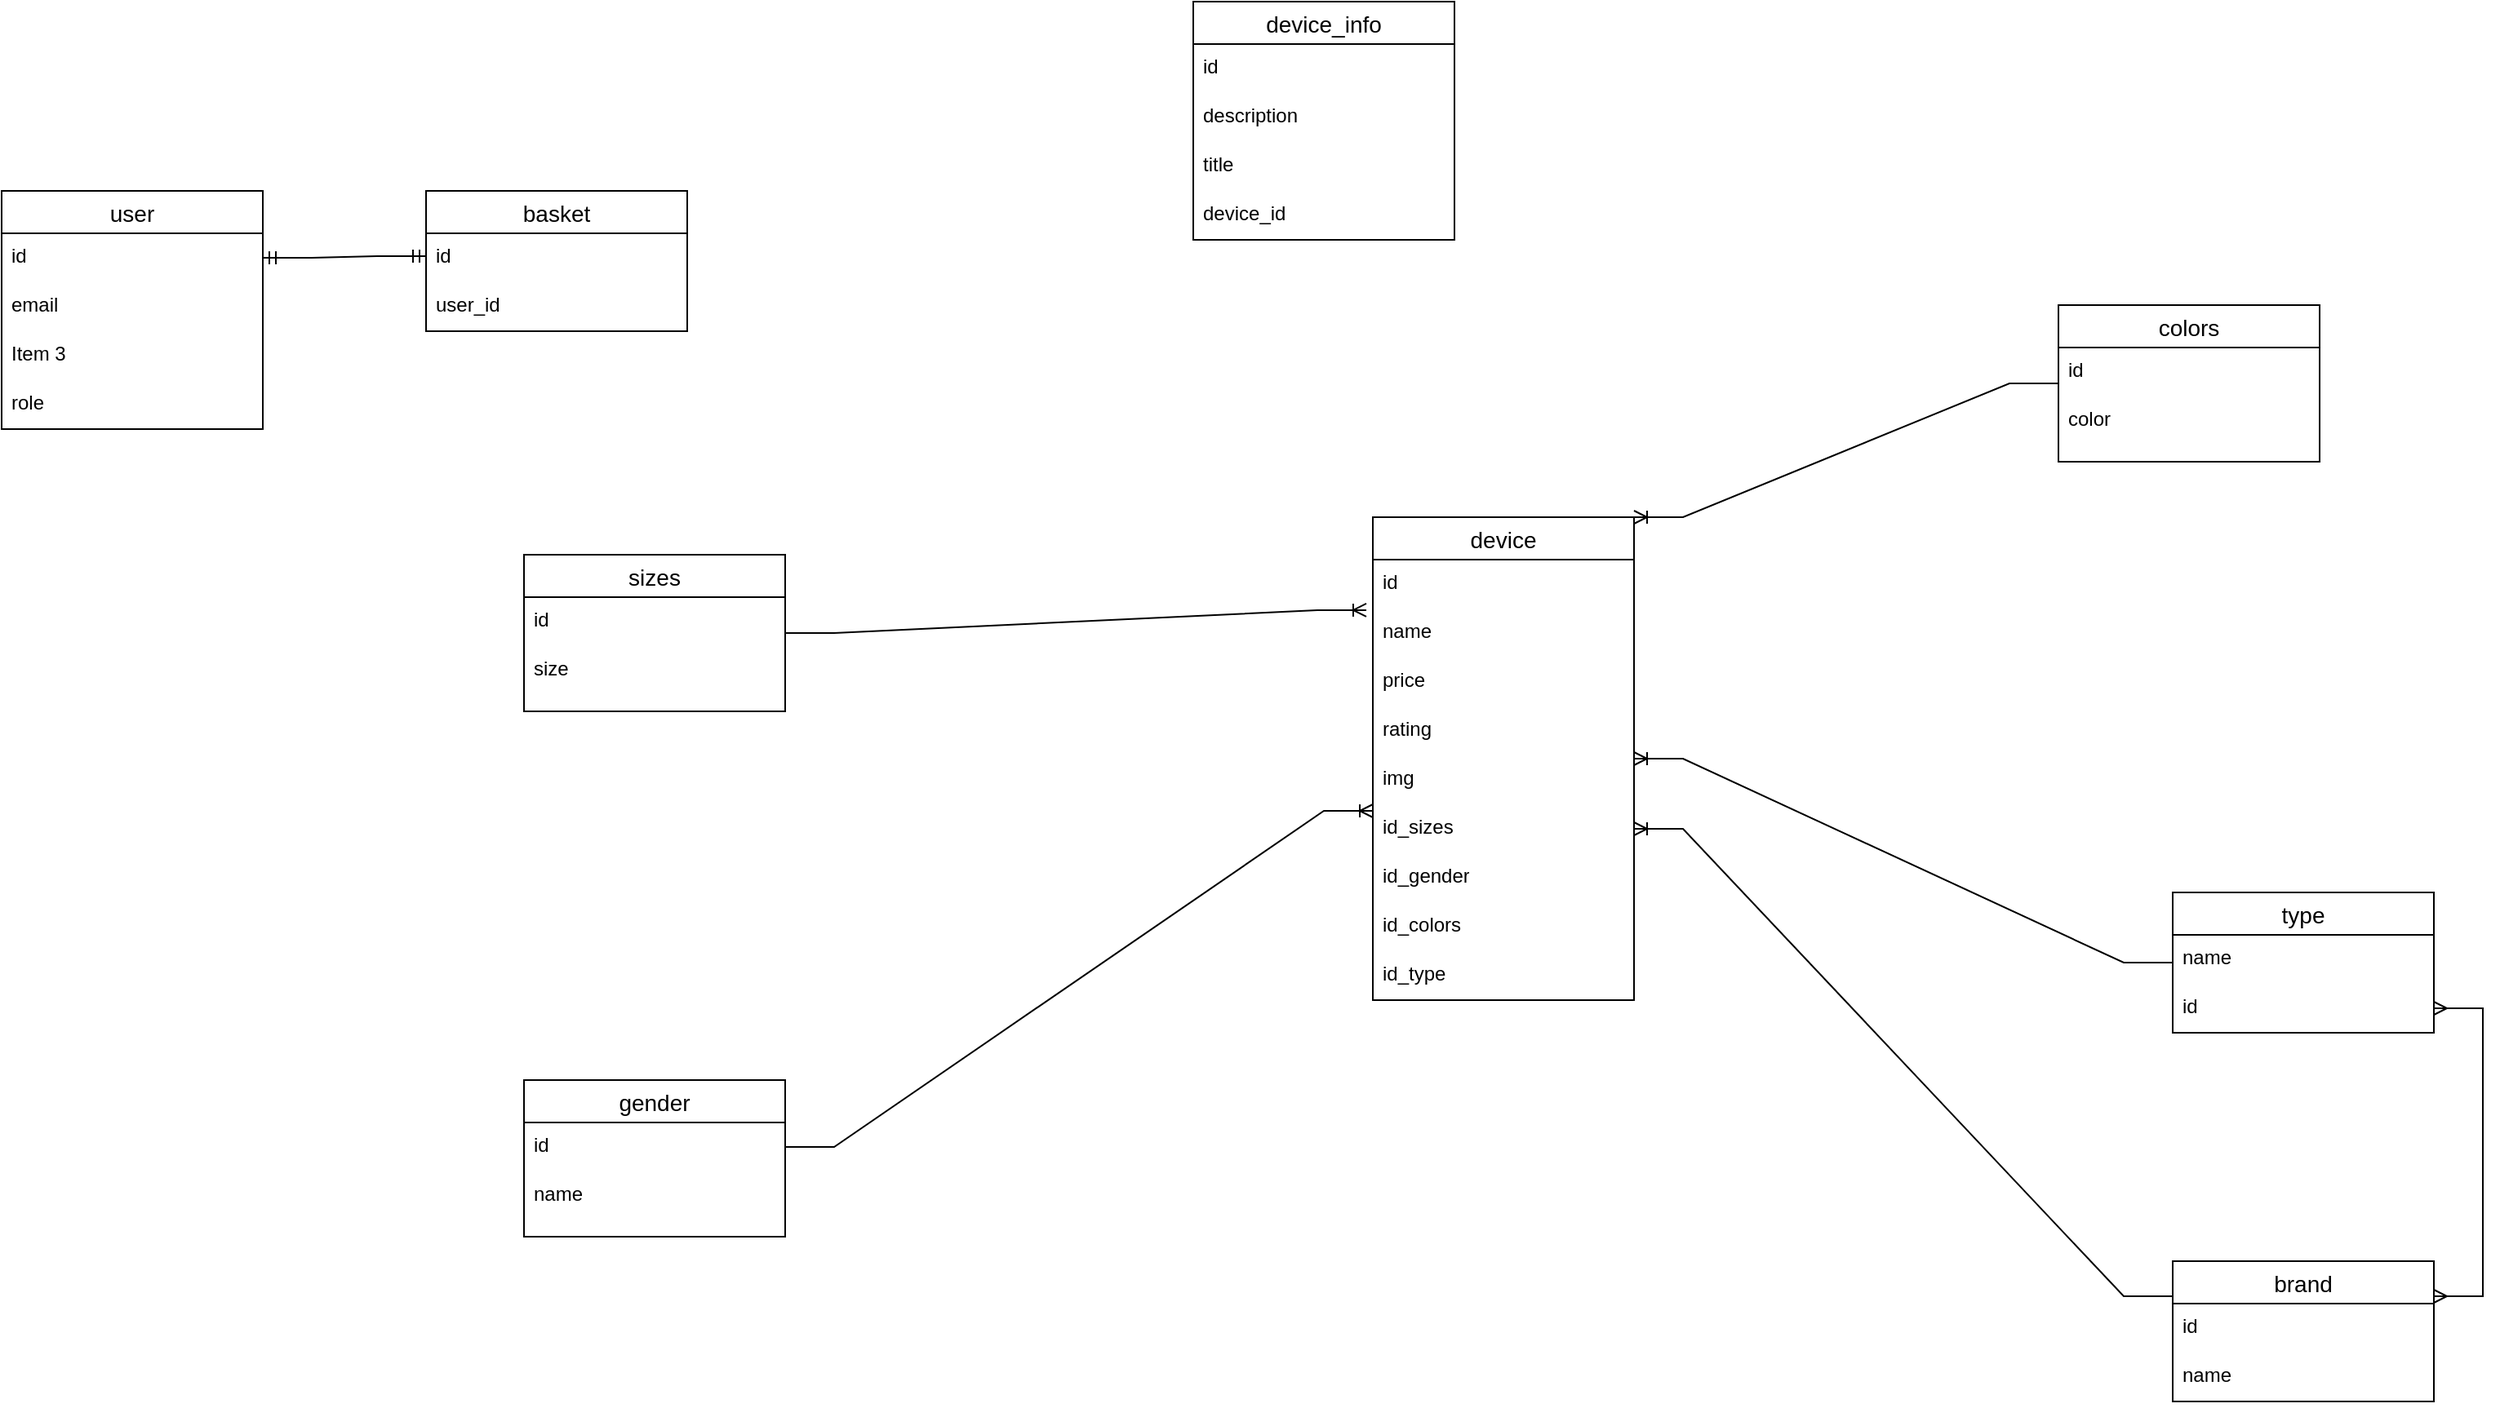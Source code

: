 <mxfile version="22.1.5" type="github">
  <diagram name="Страница — 1" id="BkeKsoSUog5H58KIZoCJ">
    <mxGraphModel dx="1999" dy="2306" grid="1" gridSize="10" guides="1" tooltips="1" connect="1" arrows="1" fold="1" page="1" pageScale="1" pageWidth="827" pageHeight="1169" math="0" shadow="0">
      <root>
        <mxCell id="0" />
        <mxCell id="1" parent="0" />
        <mxCell id="E9d0BQ1NA0lWTDnP4c_m-1" value="user" style="swimlane;fontStyle=0;childLayout=stackLayout;horizontal=1;startSize=26;horizontalStack=0;resizeParent=1;resizeParentMax=0;resizeLast=0;collapsible=1;marginBottom=0;align=center;fontSize=14;" vertex="1" parent="1">
          <mxGeometry x="110" y="40" width="160" height="146" as="geometry" />
        </mxCell>
        <mxCell id="E9d0BQ1NA0lWTDnP4c_m-2" value="id" style="text;strokeColor=none;fillColor=none;spacingLeft=4;spacingRight=4;overflow=hidden;rotatable=0;points=[[0,0.5],[1,0.5]];portConstraint=eastwest;fontSize=12;whiteSpace=wrap;html=1;" vertex="1" parent="E9d0BQ1NA0lWTDnP4c_m-1">
          <mxGeometry y="26" width="160" height="30" as="geometry" />
        </mxCell>
        <mxCell id="E9d0BQ1NA0lWTDnP4c_m-3" value="email" style="text;strokeColor=none;fillColor=none;spacingLeft=4;spacingRight=4;overflow=hidden;rotatable=0;points=[[0,0.5],[1,0.5]];portConstraint=eastwest;fontSize=12;whiteSpace=wrap;html=1;" vertex="1" parent="E9d0BQ1NA0lWTDnP4c_m-1">
          <mxGeometry y="56" width="160" height="30" as="geometry" />
        </mxCell>
        <mxCell id="E9d0BQ1NA0lWTDnP4c_m-4" value="Item 3" style="text;strokeColor=none;fillColor=none;spacingLeft=4;spacingRight=4;overflow=hidden;rotatable=0;points=[[0,0.5],[1,0.5]];portConstraint=eastwest;fontSize=12;whiteSpace=wrap;html=1;" vertex="1" parent="E9d0BQ1NA0lWTDnP4c_m-1">
          <mxGeometry y="86" width="160" height="30" as="geometry" />
        </mxCell>
        <mxCell id="E9d0BQ1NA0lWTDnP4c_m-6" value="role" style="text;strokeColor=none;fillColor=none;spacingLeft=4;spacingRight=4;overflow=hidden;rotatable=0;points=[[0,0.5],[1,0.5]];portConstraint=eastwest;fontSize=12;whiteSpace=wrap;html=1;" vertex="1" parent="E9d0BQ1NA0lWTDnP4c_m-1">
          <mxGeometry y="116" width="160" height="30" as="geometry" />
        </mxCell>
        <mxCell id="E9d0BQ1NA0lWTDnP4c_m-7" value="basket" style="swimlane;fontStyle=0;childLayout=stackLayout;horizontal=1;startSize=26;horizontalStack=0;resizeParent=1;resizeParentMax=0;resizeLast=0;collapsible=1;marginBottom=0;align=center;fontSize=14;" vertex="1" parent="1">
          <mxGeometry x="370" y="40" width="160" height="86" as="geometry" />
        </mxCell>
        <mxCell id="E9d0BQ1NA0lWTDnP4c_m-8" value="id" style="text;strokeColor=none;fillColor=none;spacingLeft=4;spacingRight=4;overflow=hidden;rotatable=0;points=[[0,0.5],[1,0.5]];portConstraint=eastwest;fontSize=12;whiteSpace=wrap;html=1;" vertex="1" parent="E9d0BQ1NA0lWTDnP4c_m-7">
          <mxGeometry y="26" width="160" height="30" as="geometry" />
        </mxCell>
        <mxCell id="E9d0BQ1NA0lWTDnP4c_m-9" value="user_id" style="text;strokeColor=none;fillColor=none;spacingLeft=4;spacingRight=4;overflow=hidden;rotatable=0;points=[[0,0.5],[1,0.5]];portConstraint=eastwest;fontSize=12;whiteSpace=wrap;html=1;" vertex="1" parent="E9d0BQ1NA0lWTDnP4c_m-7">
          <mxGeometry y="56" width="160" height="30" as="geometry" />
        </mxCell>
        <mxCell id="E9d0BQ1NA0lWTDnP4c_m-11" value="" style="edgeStyle=entityRelationEdgeStyle;fontSize=12;html=1;endArrow=ERmandOne;startArrow=ERmandOne;rounded=0;exitX=1;exitY=0.5;exitDx=0;exitDy=0;" edge="1" parent="1" source="E9d0BQ1NA0lWTDnP4c_m-2">
          <mxGeometry width="100" height="100" relative="1" as="geometry">
            <mxPoint x="270" y="180" as="sourcePoint" />
            <mxPoint x="370" y="80" as="targetPoint" />
          </mxGeometry>
        </mxCell>
        <mxCell id="E9d0BQ1NA0lWTDnP4c_m-12" value="colors" style="swimlane;fontStyle=0;childLayout=stackLayout;horizontal=1;startSize=26;horizontalStack=0;resizeParent=1;resizeParentMax=0;resizeLast=0;collapsible=1;marginBottom=0;align=center;fontSize=14;" vertex="1" parent="1">
          <mxGeometry x="1370" y="110" width="160" height="96" as="geometry" />
        </mxCell>
        <mxCell id="E9d0BQ1NA0lWTDnP4c_m-13" value="id" style="text;strokeColor=none;fillColor=none;spacingLeft=4;spacingRight=4;overflow=hidden;rotatable=0;points=[[0,0.5],[1,0.5]];portConstraint=eastwest;fontSize=12;whiteSpace=wrap;html=1;" vertex="1" parent="E9d0BQ1NA0lWTDnP4c_m-12">
          <mxGeometry y="26" width="160" height="30" as="geometry" />
        </mxCell>
        <mxCell id="E9d0BQ1NA0lWTDnP4c_m-14" value="color" style="text;strokeColor=none;fillColor=none;spacingLeft=4;spacingRight=4;overflow=hidden;rotatable=0;points=[[0,0.5],[1,0.5]];portConstraint=eastwest;fontSize=12;whiteSpace=wrap;html=1;" vertex="1" parent="E9d0BQ1NA0lWTDnP4c_m-12">
          <mxGeometry y="56" width="160" height="34" as="geometry" />
        </mxCell>
        <mxCell id="E9d0BQ1NA0lWTDnP4c_m-15" value="Item 3" style="text;strokeColor=none;fillColor=none;spacingLeft=4;spacingRight=4;overflow=hidden;rotatable=0;points=[[0,0.5],[1,0.5]];portConstraint=eastwest;fontSize=12;whiteSpace=wrap;html=1;" vertex="1" parent="E9d0BQ1NA0lWTDnP4c_m-12">
          <mxGeometry y="90" width="160" height="6" as="geometry" />
        </mxCell>
        <mxCell id="E9d0BQ1NA0lWTDnP4c_m-16" value="gender" style="swimlane;fontStyle=0;childLayout=stackLayout;horizontal=1;startSize=26;horizontalStack=0;resizeParent=1;resizeParentMax=0;resizeLast=0;collapsible=1;marginBottom=0;align=center;fontSize=14;" vertex="1" parent="1">
          <mxGeometry x="430" y="585" width="160" height="96" as="geometry" />
        </mxCell>
        <mxCell id="E9d0BQ1NA0lWTDnP4c_m-17" value="id" style="text;strokeColor=none;fillColor=none;spacingLeft=4;spacingRight=4;overflow=hidden;rotatable=0;points=[[0,0.5],[1,0.5]];portConstraint=eastwest;fontSize=12;whiteSpace=wrap;html=1;" vertex="1" parent="E9d0BQ1NA0lWTDnP4c_m-16">
          <mxGeometry y="26" width="160" height="30" as="geometry" />
        </mxCell>
        <mxCell id="E9d0BQ1NA0lWTDnP4c_m-18" value="name" style="text;strokeColor=none;fillColor=none;spacingLeft=4;spacingRight=4;overflow=hidden;rotatable=0;points=[[0,0.5],[1,0.5]];portConstraint=eastwest;fontSize=12;whiteSpace=wrap;html=1;" vertex="1" parent="E9d0BQ1NA0lWTDnP4c_m-16">
          <mxGeometry y="56" width="160" height="34" as="geometry" />
        </mxCell>
        <mxCell id="E9d0BQ1NA0lWTDnP4c_m-19" value="Item 3" style="text;strokeColor=none;fillColor=none;spacingLeft=4;spacingRight=4;overflow=hidden;rotatable=0;points=[[0,0.5],[1,0.5]];portConstraint=eastwest;fontSize=12;whiteSpace=wrap;html=1;" vertex="1" parent="E9d0BQ1NA0lWTDnP4c_m-16">
          <mxGeometry y="90" width="160" height="6" as="geometry" />
        </mxCell>
        <mxCell id="E9d0BQ1NA0lWTDnP4c_m-20" value="sizes" style="swimlane;fontStyle=0;childLayout=stackLayout;horizontal=1;startSize=26;horizontalStack=0;resizeParent=1;resizeParentMax=0;resizeLast=0;collapsible=1;marginBottom=0;align=center;fontSize=14;" vertex="1" parent="1">
          <mxGeometry x="430" y="263" width="160" height="96" as="geometry" />
        </mxCell>
        <mxCell id="E9d0BQ1NA0lWTDnP4c_m-21" value="id" style="text;strokeColor=none;fillColor=none;spacingLeft=4;spacingRight=4;overflow=hidden;rotatable=0;points=[[0,0.5],[1,0.5]];portConstraint=eastwest;fontSize=12;whiteSpace=wrap;html=1;" vertex="1" parent="E9d0BQ1NA0lWTDnP4c_m-20">
          <mxGeometry y="26" width="160" height="30" as="geometry" />
        </mxCell>
        <mxCell id="E9d0BQ1NA0lWTDnP4c_m-22" value="size" style="text;strokeColor=none;fillColor=none;spacingLeft=4;spacingRight=4;overflow=hidden;rotatable=0;points=[[0,0.5],[1,0.5]];portConstraint=eastwest;fontSize=12;whiteSpace=wrap;html=1;" vertex="1" parent="E9d0BQ1NA0lWTDnP4c_m-20">
          <mxGeometry y="56" width="160" height="34" as="geometry" />
        </mxCell>
        <mxCell id="E9d0BQ1NA0lWTDnP4c_m-23" value="Item 3" style="text;strokeColor=none;fillColor=none;spacingLeft=4;spacingRight=4;overflow=hidden;rotatable=0;points=[[0,0.5],[1,0.5]];portConstraint=eastwest;fontSize=12;whiteSpace=wrap;html=1;" vertex="1" parent="E9d0BQ1NA0lWTDnP4c_m-20">
          <mxGeometry y="90" width="160" height="6" as="geometry" />
        </mxCell>
        <mxCell id="E9d0BQ1NA0lWTDnP4c_m-24" value="device" style="swimlane;fontStyle=0;childLayout=stackLayout;horizontal=1;startSize=26;horizontalStack=0;resizeParent=1;resizeParentMax=0;resizeLast=0;collapsible=1;marginBottom=0;align=center;fontSize=14;" vertex="1" parent="1">
          <mxGeometry x="950" y="240" width="160" height="296" as="geometry" />
        </mxCell>
        <mxCell id="E9d0BQ1NA0lWTDnP4c_m-25" value="id" style="text;strokeColor=none;fillColor=none;spacingLeft=4;spacingRight=4;overflow=hidden;rotatable=0;points=[[0,0.5],[1,0.5]];portConstraint=eastwest;fontSize=12;whiteSpace=wrap;html=1;" vertex="1" parent="E9d0BQ1NA0lWTDnP4c_m-24">
          <mxGeometry y="26" width="160" height="30" as="geometry" />
        </mxCell>
        <mxCell id="E9d0BQ1NA0lWTDnP4c_m-26" value="name" style="text;strokeColor=none;fillColor=none;spacingLeft=4;spacingRight=4;overflow=hidden;rotatable=0;points=[[0,0.5],[1,0.5]];portConstraint=eastwest;fontSize=12;whiteSpace=wrap;html=1;" vertex="1" parent="E9d0BQ1NA0lWTDnP4c_m-24">
          <mxGeometry y="56" width="160" height="30" as="geometry" />
        </mxCell>
        <mxCell id="E9d0BQ1NA0lWTDnP4c_m-30" value="price" style="text;strokeColor=none;fillColor=none;spacingLeft=4;spacingRight=4;overflow=hidden;rotatable=0;points=[[0,0.5],[1,0.5]];portConstraint=eastwest;fontSize=12;whiteSpace=wrap;html=1;" vertex="1" parent="E9d0BQ1NA0lWTDnP4c_m-24">
          <mxGeometry y="86" width="160" height="30" as="geometry" />
        </mxCell>
        <mxCell id="E9d0BQ1NA0lWTDnP4c_m-28" value="rating" style="text;strokeColor=none;fillColor=none;spacingLeft=4;spacingRight=4;overflow=hidden;rotatable=0;points=[[0,0.5],[1,0.5]];portConstraint=eastwest;fontSize=12;whiteSpace=wrap;html=1;" vertex="1" parent="E9d0BQ1NA0lWTDnP4c_m-24">
          <mxGeometry y="116" width="160" height="30" as="geometry" />
        </mxCell>
        <mxCell id="E9d0BQ1NA0lWTDnP4c_m-36" value="img" style="text;strokeColor=none;fillColor=none;spacingLeft=4;spacingRight=4;overflow=hidden;rotatable=0;points=[[0,0.5],[1,0.5]];portConstraint=eastwest;fontSize=12;whiteSpace=wrap;html=1;" vertex="1" parent="E9d0BQ1NA0lWTDnP4c_m-24">
          <mxGeometry y="146" width="160" height="30" as="geometry" />
        </mxCell>
        <mxCell id="E9d0BQ1NA0lWTDnP4c_m-37" value="id_sizes" style="text;strokeColor=none;fillColor=none;spacingLeft=4;spacingRight=4;overflow=hidden;rotatable=0;points=[[0,0.5],[1,0.5]];portConstraint=eastwest;fontSize=12;whiteSpace=wrap;html=1;" vertex="1" parent="E9d0BQ1NA0lWTDnP4c_m-24">
          <mxGeometry y="176" width="160" height="30" as="geometry" />
        </mxCell>
        <mxCell id="E9d0BQ1NA0lWTDnP4c_m-38" value="id_gender" style="text;strokeColor=none;fillColor=none;spacingLeft=4;spacingRight=4;overflow=hidden;rotatable=0;points=[[0,0.5],[1,0.5]];portConstraint=eastwest;fontSize=12;whiteSpace=wrap;html=1;" vertex="1" parent="E9d0BQ1NA0lWTDnP4c_m-24">
          <mxGeometry y="206" width="160" height="30" as="geometry" />
        </mxCell>
        <mxCell id="E9d0BQ1NA0lWTDnP4c_m-39" value="id_colors" style="text;strokeColor=none;fillColor=none;spacingLeft=4;spacingRight=4;overflow=hidden;rotatable=0;points=[[0,0.5],[1,0.5]];portConstraint=eastwest;fontSize=12;whiteSpace=wrap;html=1;" vertex="1" parent="E9d0BQ1NA0lWTDnP4c_m-24">
          <mxGeometry y="236" width="160" height="30" as="geometry" />
        </mxCell>
        <mxCell id="E9d0BQ1NA0lWTDnP4c_m-49" value="id_type" style="text;strokeColor=none;fillColor=none;spacingLeft=4;spacingRight=4;overflow=hidden;rotatable=0;points=[[0,0.5],[1,0.5]];portConstraint=eastwest;fontSize=12;whiteSpace=wrap;html=1;" vertex="1" parent="E9d0BQ1NA0lWTDnP4c_m-24">
          <mxGeometry y="266" width="160" height="30" as="geometry" />
        </mxCell>
        <mxCell id="E9d0BQ1NA0lWTDnP4c_m-40" value="type" style="swimlane;fontStyle=0;childLayout=stackLayout;horizontal=1;startSize=26;horizontalStack=0;resizeParent=1;resizeParentMax=0;resizeLast=0;collapsible=1;marginBottom=0;align=center;fontSize=14;" vertex="1" parent="1">
          <mxGeometry x="1440" y="470" width="160" height="86" as="geometry" />
        </mxCell>
        <mxCell id="E9d0BQ1NA0lWTDnP4c_m-42" value="name" style="text;strokeColor=none;fillColor=none;spacingLeft=4;spacingRight=4;overflow=hidden;rotatable=0;points=[[0,0.5],[1,0.5]];portConstraint=eastwest;fontSize=12;whiteSpace=wrap;html=1;" vertex="1" parent="E9d0BQ1NA0lWTDnP4c_m-40">
          <mxGeometry y="26" width="160" height="30" as="geometry" />
        </mxCell>
        <mxCell id="E9d0BQ1NA0lWTDnP4c_m-41" value="id" style="text;strokeColor=none;fillColor=none;spacingLeft=4;spacingRight=4;overflow=hidden;rotatable=0;points=[[0,0.5],[1,0.5]];portConstraint=eastwest;fontSize=12;whiteSpace=wrap;html=1;" vertex="1" parent="E9d0BQ1NA0lWTDnP4c_m-40">
          <mxGeometry y="56" width="160" height="30" as="geometry" />
        </mxCell>
        <mxCell id="E9d0BQ1NA0lWTDnP4c_m-50" value="" style="edgeStyle=entityRelationEdgeStyle;fontSize=12;html=1;endArrow=ERoneToMany;rounded=0;exitX=1;exitY=0.5;exitDx=0;exitDy=0;" edge="1" parent="1" source="E9d0BQ1NA0lWTDnP4c_m-17">
          <mxGeometry width="100" height="100" relative="1" as="geometry">
            <mxPoint x="850" y="520" as="sourcePoint" />
            <mxPoint x="950" y="420" as="targetPoint" />
          </mxGeometry>
        </mxCell>
        <mxCell id="E9d0BQ1NA0lWTDnP4c_m-52" value="" style="edgeStyle=entityRelationEdgeStyle;fontSize=12;html=1;endArrow=ERoneToMany;rounded=0;" edge="1" parent="1" source="E9d0BQ1NA0lWTDnP4c_m-40" target="E9d0BQ1NA0lWTDnP4c_m-24">
          <mxGeometry width="100" height="100" relative="1" as="geometry">
            <mxPoint x="830" y="390" as="sourcePoint" />
            <mxPoint x="1110" y="348" as="targetPoint" />
            <Array as="points">
              <mxPoint x="1113" y="348" />
              <mxPoint x="1140" y="340" />
              <mxPoint x="1160" y="340" />
            </Array>
          </mxGeometry>
        </mxCell>
        <mxCell id="E9d0BQ1NA0lWTDnP4c_m-53" value="brand" style="swimlane;fontStyle=0;childLayout=stackLayout;horizontal=1;startSize=26;horizontalStack=0;resizeParent=1;resizeParentMax=0;resizeLast=0;collapsible=1;marginBottom=0;align=center;fontSize=14;" vertex="1" parent="1">
          <mxGeometry x="1440" y="696" width="160" height="86" as="geometry" />
        </mxCell>
        <mxCell id="E9d0BQ1NA0lWTDnP4c_m-54" value="id" style="text;strokeColor=none;fillColor=none;spacingLeft=4;spacingRight=4;overflow=hidden;rotatable=0;points=[[0,0.5],[1,0.5]];portConstraint=eastwest;fontSize=12;whiteSpace=wrap;html=1;" vertex="1" parent="E9d0BQ1NA0lWTDnP4c_m-53">
          <mxGeometry y="26" width="160" height="30" as="geometry" />
        </mxCell>
        <mxCell id="E9d0BQ1NA0lWTDnP4c_m-55" value="name" style="text;strokeColor=none;fillColor=none;spacingLeft=4;spacingRight=4;overflow=hidden;rotatable=0;points=[[0,0.5],[1,0.5]];portConstraint=eastwest;fontSize=12;whiteSpace=wrap;html=1;" vertex="1" parent="E9d0BQ1NA0lWTDnP4c_m-53">
          <mxGeometry y="56" width="160" height="30" as="geometry" />
        </mxCell>
        <mxCell id="E9d0BQ1NA0lWTDnP4c_m-57" value="" style="edgeStyle=entityRelationEdgeStyle;fontSize=12;html=1;endArrow=ERoneToMany;rounded=0;exitX=0;exitY=0.25;exitDx=0;exitDy=0;" edge="1" parent="1" source="E9d0BQ1NA0lWTDnP4c_m-53" target="E9d0BQ1NA0lWTDnP4c_m-37">
          <mxGeometry width="100" height="100" relative="1" as="geometry">
            <mxPoint x="830" y="390" as="sourcePoint" />
            <mxPoint x="1170" y="600" as="targetPoint" />
          </mxGeometry>
        </mxCell>
        <mxCell id="E9d0BQ1NA0lWTDnP4c_m-58" value="" style="edgeStyle=entityRelationEdgeStyle;fontSize=12;html=1;endArrow=ERoneToMany;rounded=0;entryX=-0.025;entryY=0.033;entryDx=0;entryDy=0;entryPerimeter=0;" edge="1" parent="1" source="E9d0BQ1NA0lWTDnP4c_m-20" target="E9d0BQ1NA0lWTDnP4c_m-26">
          <mxGeometry width="100" height="100" relative="1" as="geometry">
            <mxPoint x="830" y="390" as="sourcePoint" />
            <mxPoint x="930" y="290" as="targetPoint" />
          </mxGeometry>
        </mxCell>
        <mxCell id="E9d0BQ1NA0lWTDnP4c_m-59" value="" style="edgeStyle=entityRelationEdgeStyle;fontSize=12;html=1;endArrow=ERoneToMany;rounded=0;entryX=1;entryY=0;entryDx=0;entryDy=0;" edge="1" parent="1" source="E9d0BQ1NA0lWTDnP4c_m-12" target="E9d0BQ1NA0lWTDnP4c_m-24">
          <mxGeometry width="100" height="100" relative="1" as="geometry">
            <mxPoint x="830" y="390" as="sourcePoint" />
            <mxPoint x="1110" y="341" as="targetPoint" />
          </mxGeometry>
        </mxCell>
        <mxCell id="E9d0BQ1NA0lWTDnP4c_m-60" value="device_info" style="swimlane;fontStyle=0;childLayout=stackLayout;horizontal=1;startSize=26;horizontalStack=0;resizeParent=1;resizeParentMax=0;resizeLast=0;collapsible=1;marginBottom=0;align=center;fontSize=14;" vertex="1" parent="1">
          <mxGeometry x="840" y="-76" width="160" height="146" as="geometry" />
        </mxCell>
        <mxCell id="E9d0BQ1NA0lWTDnP4c_m-61" value="id" style="text;strokeColor=none;fillColor=none;spacingLeft=4;spacingRight=4;overflow=hidden;rotatable=0;points=[[0,0.5],[1,0.5]];portConstraint=eastwest;fontSize=12;whiteSpace=wrap;html=1;" vertex="1" parent="E9d0BQ1NA0lWTDnP4c_m-60">
          <mxGeometry y="26" width="160" height="30" as="geometry" />
        </mxCell>
        <mxCell id="E9d0BQ1NA0lWTDnP4c_m-62" value="description" style="text;strokeColor=none;fillColor=none;spacingLeft=4;spacingRight=4;overflow=hidden;rotatable=0;points=[[0,0.5],[1,0.5]];portConstraint=eastwest;fontSize=12;whiteSpace=wrap;html=1;" vertex="1" parent="E9d0BQ1NA0lWTDnP4c_m-60">
          <mxGeometry y="56" width="160" height="30" as="geometry" />
        </mxCell>
        <mxCell id="E9d0BQ1NA0lWTDnP4c_m-64" value="title" style="text;strokeColor=none;fillColor=none;spacingLeft=4;spacingRight=4;overflow=hidden;rotatable=0;points=[[0,0.5],[1,0.5]];portConstraint=eastwest;fontSize=12;whiteSpace=wrap;html=1;" vertex="1" parent="E9d0BQ1NA0lWTDnP4c_m-60">
          <mxGeometry y="86" width="160" height="30" as="geometry" />
        </mxCell>
        <mxCell id="E9d0BQ1NA0lWTDnP4c_m-63" value="device_id" style="text;strokeColor=none;fillColor=none;spacingLeft=4;spacingRight=4;overflow=hidden;rotatable=0;points=[[0,0.5],[1,0.5]];portConstraint=eastwest;fontSize=12;whiteSpace=wrap;html=1;" vertex="1" parent="E9d0BQ1NA0lWTDnP4c_m-60">
          <mxGeometry y="116" width="160" height="30" as="geometry" />
        </mxCell>
        <mxCell id="E9d0BQ1NA0lWTDnP4c_m-67" value="" style="edgeStyle=entityRelationEdgeStyle;fontSize=12;html=1;endArrow=ERmany;startArrow=ERmany;rounded=0;exitX=1;exitY=0.25;exitDx=0;exitDy=0;entryX=1;entryY=0.5;entryDx=0;entryDy=0;" edge="1" parent="1" target="E9d0BQ1NA0lWTDnP4c_m-41">
          <mxGeometry width="100" height="100" relative="1" as="geometry">
            <mxPoint x="1600" y="717.5" as="sourcePoint" />
            <mxPoint x="1611" y="530" as="targetPoint" />
            <Array as="points">
              <mxPoint x="1960" y="660" />
              <mxPoint x="1660" y="650" />
            </Array>
          </mxGeometry>
        </mxCell>
      </root>
    </mxGraphModel>
  </diagram>
</mxfile>
